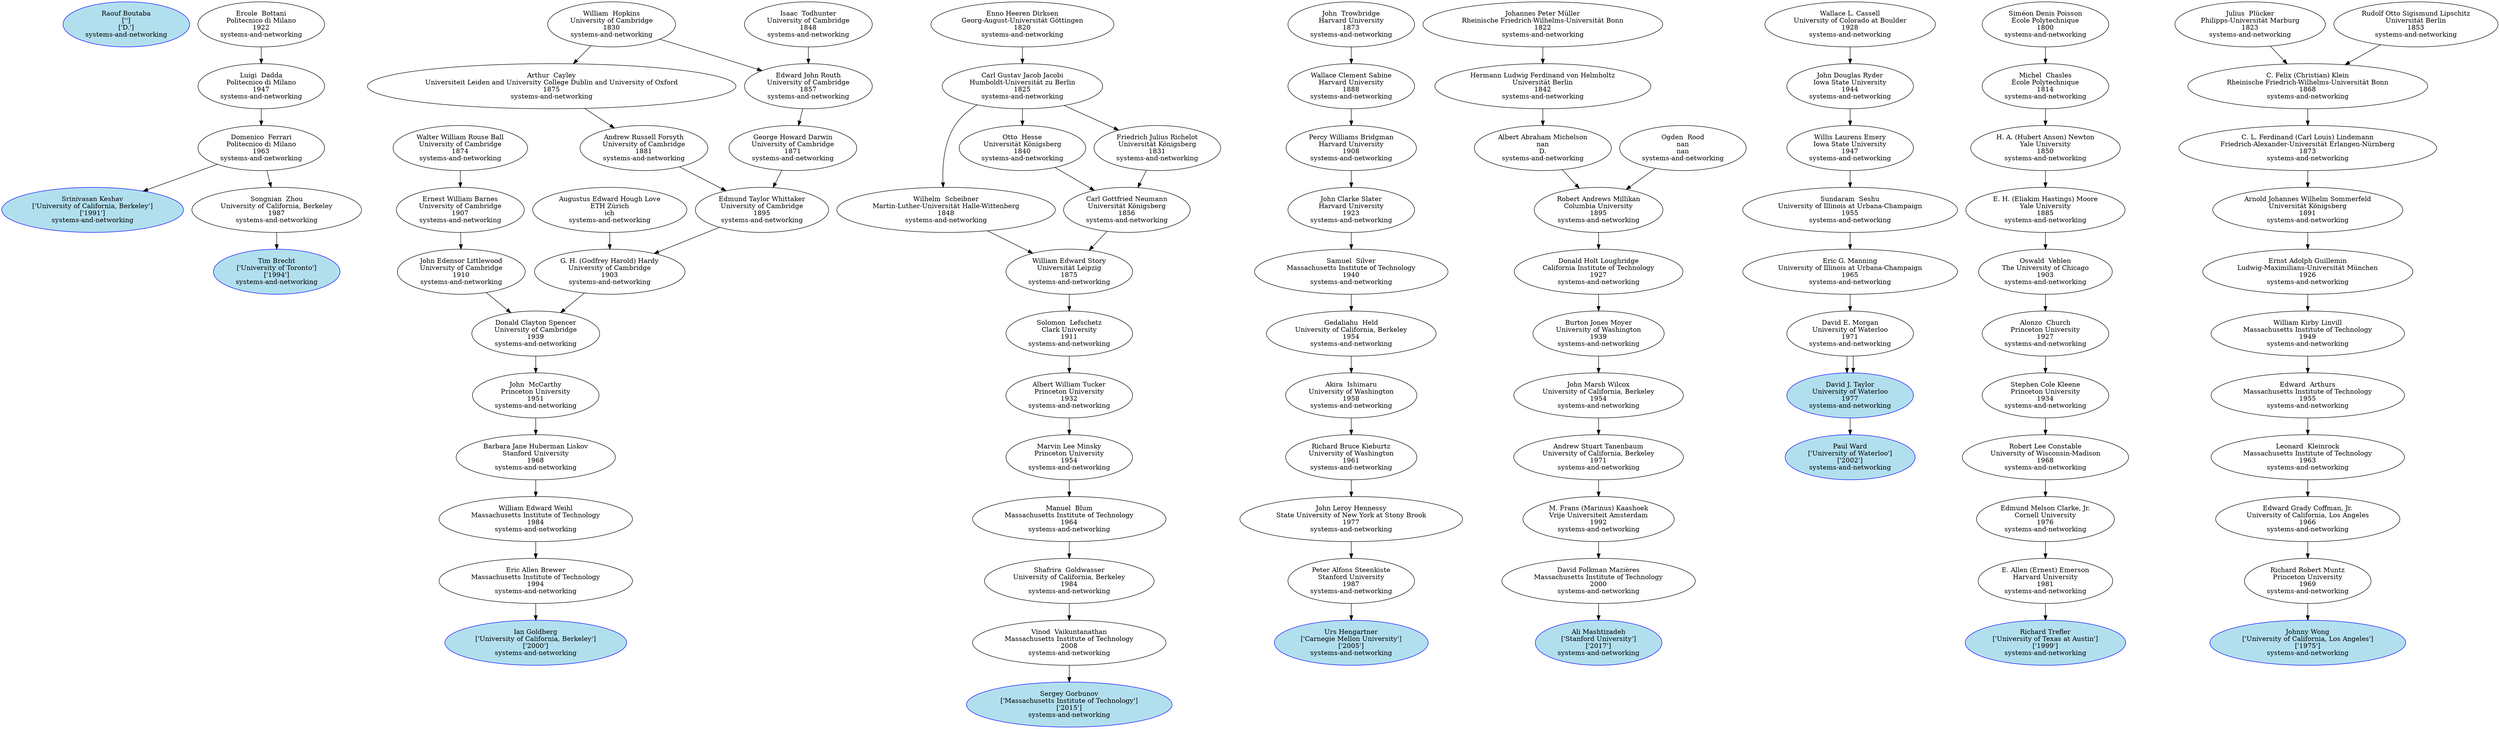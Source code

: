 digraph "Academic Genealogy for systems-and-networking" {
	73170 [label="Raouf Boutaba
['']
['D.']
systems-and-networking" color=blue fillcolor=lightblue2 style=filled]
	91384 [label="Tim Brecht
['University of Toronto']
['1994']
systems-and-networking" color=blue fillcolor=lightblue2 style=filled]
	70144 [label="Ian Goldberg
['University of California, Berkeley']
['2000']
systems-and-networking" color=blue fillcolor=lightblue2 style=filled]
	203875 [label="Sergey Gorbunov
['Massachusetts Institute of Technology']
['2015']
systems-and-networking" color=blue fillcolor=lightblue2 style=filled]
	145850 [label="Urs Hengartner
['Carnegie Mellon University']
['2005']
systems-and-networking" color=blue fillcolor=lightblue2 style=filled]
	73556 [label="Srinivasan Keshav
['University of California, Berkeley']
['1991']
systems-and-networking" color=blue fillcolor=lightblue2 style=filled]
	233022 [label="Ali Mashtizadeh
['Stanford University']
['2017']
systems-and-networking" color=blue fillcolor=lightblue2 style=filled]
	66870 [label="David Taylor
['University of Waterloo']
['1977']
systems-and-networking" color=blue fillcolor=lightblue2 style=filled]
	69919 [label="Richard Trefler
['University of Texas at Austin']
['1999']
systems-and-networking" color=blue fillcolor=lightblue2 style=filled]
	66942 [label="Paul Ward
['University of Waterloo']
['2002']
systems-and-networking" color=blue fillcolor=lightblue2 style=filled]
	66882 [label="Johnny Wong
['University of California, Los Angeles']
['1975']
systems-and-networking" color=blue fillcolor=lightblue2 style=filled]
	67136 [label="Songnian  Zhou
University of California, Berkeley
1987
systems-and-networking"]
	67451 [label="Eric Allen Brewer
Massachusetts Institute of Technology
1994
systems-and-networking"]
	133526 [label="Vinod  Vaikuntanathan
Massachusetts Institute of Technology
2008
systems-and-networking"]
	50087 [label="Peter Alfons Steenkiste
Stanford University
1987
systems-and-networking"]
	32850 [label="Domenico  Ferrari
Politecnico di Milano
1963
systems-and-networking"]
	61965 [label="David Folkman Mazières
Massachusetts Institute of Technology
2000
systems-and-networking"]
	66871 [label="David E. Morgan
University of Waterloo
1971
systems-and-networking"]
	69873 [label="E. Allen (Ernest) Emerson
Harvard University
1981
systems-and-networking"]
	66870 [label="David J. Taylor
University of Waterloo
1977
systems-and-networking"]
	70476 [label="Richard Robert Muntz
Princeton University
1969
systems-and-networking"]
	67447 [label="William Edward Weihl
Massachusetts Institute of Technology
1984
systems-and-networking"]
	35879 [label="Shafrira  Goldwasser
University of California, Berkeley
1984
systems-and-networking"]
	40909 [label="John Leroy Hennessy
State University of New York at Stony Brook
1977
systems-and-networking"]
	158121 [label="Luigi  Dadda
Politecnico di Milano
1947
systems-and-networking"]
	61950 [label="M. Frans (Marinus) Kaashoek
Vrije Universiteit Amsterdam
1992
systems-and-networking"]
	66872 [label="Eric G. Manning
University of Illinois at Urbana-Champaign
1965
systems-and-networking"]
	50063 [label="Edmund Melson Clarke, Jr.
Cornell University
1976
systems-and-networking"]
	82027 [label="Edward Grady Coffman, Jr.
University of California, Los Angeles
1966
systems-and-networking"]
	61932 [label="Barbara Jane Huberman Liskov
Stanford University
1968
systems-and-networking"]
	13373 [label="Manuel  Blum
Massachusetts Institute of Technology
1964
systems-and-networking"]
	94545 [label="Richard Bruce Kieburtz
University of Washington
1961
systems-and-networking"]
	158188 [label="Ercole  Bottani
Politecnico di Milano
1922
systems-and-networking"]
	69777 [label="Andrew Stuart Tanenbaum
University of California, Berkeley
1971
systems-and-networking"]
	92718 [label="Sundaram  Seshu
University of Illinois at Urbana-Champaign
1955
systems-and-networking"]
	9041 [label="Robert Lee Constable
University of Wisconsin-Madison
1968
systems-and-networking"]
	24334 [label="Leonard  Kleinrock
Massachusetts Institute of Technology
1963
systems-and-networking"]
	22145 [label="John  McCarthy
Princeton University
1951
systems-and-networking"]
	6869 [label="Marvin Lee Minsky
Princeton University
1954
systems-and-networking"]
	21212 [label="Akira  Ishimaru
University of Washington
1958
systems-and-networking"]
	104776 [label="John Marsh Wilcox
University of California, Berkeley
1954
systems-and-networking"]
	92644 [label="Willis Laurens Emery
Iowa State University
1947
systems-and-networking"]
	8012 [label="Stephen Cole Kleene
Princeton University
1934
systems-and-networking"]
	65315 [label="Edward  Arthurs
Massachusetts Institute of Technology
1955
systems-and-networking"]
	10290 [label="Donald Clayton Spencer
University of Cambridge
1939
systems-and-networking"]
	8581 [label="Albert William Tucker
Princeton University
1932
systems-and-networking"]
	35108 [label="Gedaliahu  Held
University of California, Berkeley
1954
systems-and-networking"]
	194780 [label="Burton Jones Moyer
University of Washington
1939
systems-and-networking"]
	92761 [label="John Douglas Ryder
Iowa State University
1944
systems-and-networking"]
	8011 [label="Alonzo  Church
Princeton University
1927
systems-and-networking"]
	10801 [label="William Kirby Linvill
Massachusetts Institute of Technology
1949
systems-and-networking"]
	10463 [label="John Edensor Littlewood
University of Cambridge
1910
systems-and-networking"]
	17806 [label="G. H. (Godfrey Harold) Hardy
University of Cambridge
1903
systems-and-networking"]
	7461 [label="Solomon  Lefschetz
Clark University
1911
systems-and-networking"]
	144842 [label="Samuel  Silver
Massachusetts Institute of Technology
1940
systems-and-networking"]
	200824 [label="Donald Holt Loughridge
California Institute of Technology
1927
systems-and-networking"]
	131580 [label="Wallace L. Cassell
University of Colorado at Boulder
1928
systems-and-networking"]
	805 [label="Oswald  Veblen
The University of Chicago
1903
systems-and-networking"]
	63061 [label="Ernst Adolph Guillemin
Ludwig-Maximilians-Universität München
1926
systems-and-networking"]
	12099 [label="Ernest William Barnes
University of Cambridge
1907
systems-and-networking"]
	31354 [label="Augustus Edward Hough Love
ETH Zürich
ich
systems-and-networking"]
	18571 [label="Edmund Taylor Whittaker
University of Cambridge
1895
systems-and-networking"]
	7451 [label="William Edward Story
Universität Leipzig
1875
systems-and-networking"]
	64503 [label="John Clarke Slater
Harvard University
1923
systems-and-networking"]
	72167 [label="Robert Andrews Millikan
Columbia University
1895
systems-and-networking"]
	806 [label="E. H. (Eliakim Hastings) Moore
Yale University
1885
systems-and-networking"]
	31357 [label="Arnold Johannes Wilhelm Sommerfeld
Universität Königsberg
1891
systems-and-networking"]
	27230 [label="Walter William Rouse Ball
University of Cambridge
1874
systems-and-networking"]
	17829 [label="Andrew Russell Forsyth
University of Cambridge
1881
systems-and-networking"]
	17467 [label="George Howard Darwin
University of Cambridge
1871
systems-and-networking"]
	32858 [label="Carl Gottfried Neumann
Universität Königsberg
1856
systems-and-networking"]
	18589 [label="Wilhelm  Scheibner
Martin-Luther-Universität Halle-Wittenberg
1848
systems-and-networking"]
	79749 [label="Percy Williams Bridgman
Harvard University
1908
systems-and-networking"]
	72170 [label="Albert Abraham Michelson
nan
D.
systems-and-networking"]
	148580 [label="Ogden  Rood
nan
nan
systems-and-networking"]
	7865 [label="H. A. (Hubert Anson) Newton
Yale University
1850
systems-and-networking"]
	7404 [label="C. L. Ferdinand (Carl Louis) Lindemann
Friedrich-Alexander-Universität Erlangen-Nürnberg
1873
systems-and-networking"]
	7824 [label="Arthur  Cayley
Universiteit Leiden and University College Dublin and University of Oxford
1875
systems-and-networking"]
	101929 [label="Edward John Routh
University of Cambridge
1857
systems-and-networking"]
	46967 [label="Otto  Hesse
Universität Königsberg
1840
systems-and-networking"]
	57706 [label="Friedrich Julius Richelot
Universität Königsberg
1831
systems-and-networking"]
	15635 [label="Carl Gustav Jacob Jacobi
Humboldt-Universität zu Berlin
1825
systems-and-networking"]
	35094 [label="Wallace Clement Sabine
Harvard University
1888
systems-and-networking"]
	49057 [label="Hermann Ludwig Ferdinand von Helmholtz
Universität Berlin
1842
systems-and-networking"]
	26995 [label="Michel  Chasles
École Polytechnique
1814
systems-and-networking"]
	7401 [label="C. Felix (Christian) Klein
Rheinische Friedrich-Wilhelms-Universität Bonn
1868
systems-and-networking"]
	42016 [label="William  Hopkins
University of Cambridge
1830
systems-and-networking"]
	129420 [label="Isaac  Todhunter
University of Cambridge
1848
systems-and-networking"]
	41423 [label="Enno Heeren Dirksen
Georg-August-Universität Göttingen
1820
systems-and-networking"]
	67041 [label="John  Trowbridge
Harvard University
1873
systems-and-networking"]
	23194 [label="Johannes Peter Müller
Rheinische Friedrich-Wilhelms-Universität Bonn
1822
systems-and-networking"]
	17865 [label="Siméon Denis Poisson
École Polytechnique
1800
systems-and-networking"]
	7402 [label="Julius  Plücker
Philipps-Universität Marburg
1823
systems-and-networking"]
	19964 [label="Rudolf Otto Sigismund Lipschitz
Universität Berlin
1853
systems-and-networking"]
	67136 -> 91384
	67451 -> 70144
	133526 -> 203875
	50087 -> 145850
	32850 -> 73556
	61965 -> 233022
	66871 -> 66870
	69873 -> 69919
	66870 -> 66942
	70476 -> 66882
	32850 -> 67136
	67447 -> 67451
	35879 -> 133526
	40909 -> 50087
	158121 -> 32850
	61950 -> 61965
	66872 -> 66871
	50063 -> 69873
	66871 -> 66870
	82027 -> 70476
	61932 -> 67447
	13373 -> 35879
	94545 -> 40909
	158188 -> 158121
	69777 -> 61950
	92718 -> 66872
	9041 -> 50063
	24334 -> 82027
	22145 -> 61932
	6869 -> 13373
	21212 -> 94545
	104776 -> 69777
	92644 -> 92718
	8012 -> 9041
	65315 -> 24334
	10290 -> 22145
	8581 -> 6869
	35108 -> 21212
	194780 -> 104776
	92761 -> 92644
	8011 -> 8012
	10801 -> 65315
	10463 -> 10290
	17806 -> 10290
	7461 -> 8581
	144842 -> 35108
	200824 -> 194780
	131580 -> 92761
	805 -> 8011
	63061 -> 10801
	12099 -> 10463
	31354 -> 17806
	18571 -> 17806
	7451 -> 7461
	64503 -> 144842
	72167 -> 200824
	806 -> 805
	31357 -> 63061
	27230 -> 12099
	17829 -> 18571
	17467 -> 18571
	32858 -> 7451
	18589 -> 7451
	79749 -> 64503
	72170 -> 72167
	148580 -> 72167
	7865 -> 806
	7404 -> 31357
	7824 -> 17829
	101929 -> 17467
	46967 -> 32858
	57706 -> 32858
	15635 -> 18589
	35094 -> 79749
	49057 -> 72170
	26995 -> 7865
	7401 -> 7404
	42016 -> 7824
	42016 -> 101929
	129420 -> 101929
	15635 -> 46967
	15635 -> 57706
	41423 -> 15635
	67041 -> 35094
	23194 -> 49057
	17865 -> 26995
	7402 -> 7401
	19964 -> 7401
}
